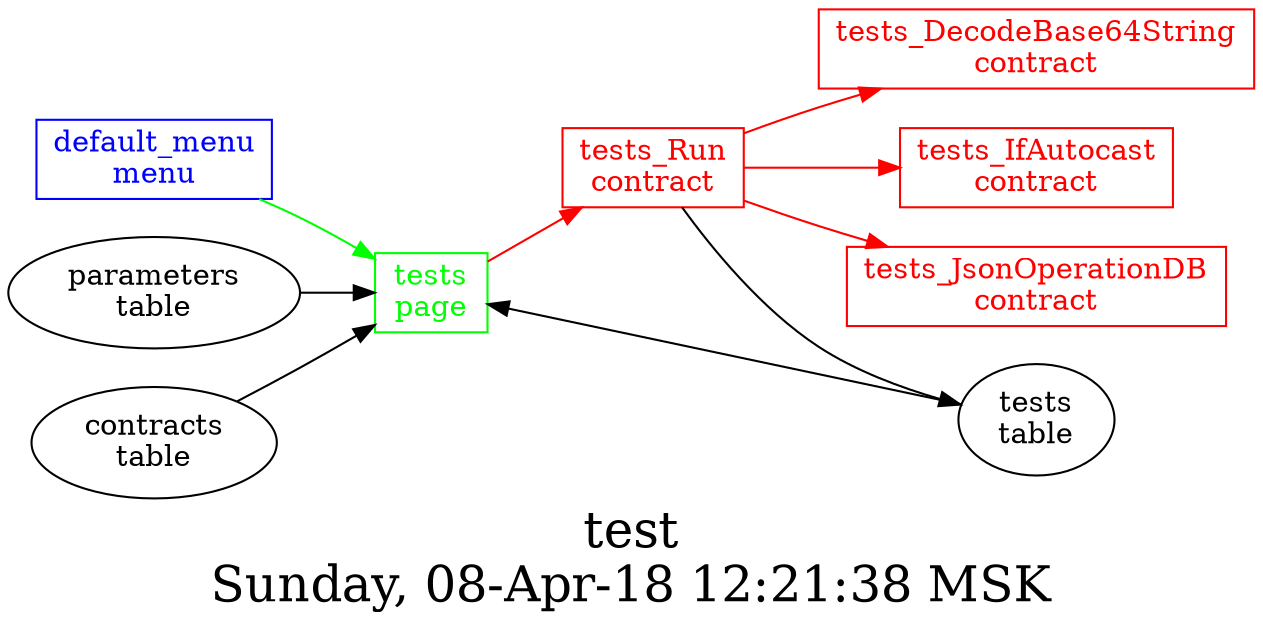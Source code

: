 digraph G {
graph [
  fontsize="24";
  label="test\nSunday, 08-Apr-18 12:21:38 MSK";
  nojustify=true;
  ordering=out;
  rankdir=LR;
  size="30";
];
"default_menu\nmenu" -> "tests\npage"  [ color=green ]
"default_menu\nmenu" [color=blue, fontcolor=blue, group=menus, shape=record];
"tests\npage" -> "tests_Run\ncontract"  [ color=red ]
"tests\ntable" -> "tests\npage"  [ color="" ]
"parameters\ntable" -> "tests\npage"  [ color="" ]
"contracts\ntable" -> "tests\npage"  [ color="" ]
"tests\npage" [color=green, fontcolor=green, group=pages, shape=record];
"tests_DecodeBase64String\ncontract" [color=red, fontcolor=red, group=contracts, shape=record];
"tests_IfAutocast\ncontract" [color=red, fontcolor=red, group=contracts, shape=record];
"tests_JsonOperationDB\ncontract" [color=red, fontcolor=red, group=contracts, shape=record];
"tests_Run\ncontract" -> "tests_DecodeBase64String\ncontract"  [ color=red ]
"tests_Run\ncontract" -> "tests_IfAutocast\ncontract"  [ color=red ]
"tests_Run\ncontract" -> "tests_JsonOperationDB\ncontract"  [ color=red ]
"tests_Run\ncontract" -> "tests\ntable"  [ color="" ]
"tests_Run\ncontract" [color=red, fontcolor=red, group=contracts, shape=record];
"tests\ntable" [color="", fontcolor="", group=tables, shape=""];
}
